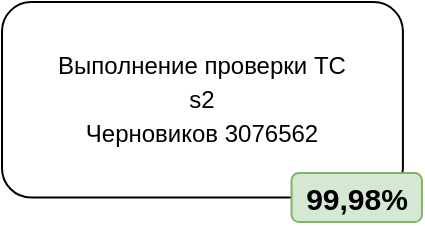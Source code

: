 <mxfile version="20.0.1" type="github">
  <diagram id="FCjF4JD9UtbETHdW_dVo" name="Page-1">
    <mxGraphModel dx="97" dy="2874" grid="1" gridSize="10" guides="1" tooltips="1" connect="1" arrows="1" fold="1" page="1" pageScale="1" pageWidth="827" pageHeight="1169" math="0" shadow="0">
      <root>
        <mxCell id="0" />
        <mxCell id="1" parent="0" />
        <mxCell id="z84vs1HfbLlzbD-Ck7YU-1" value="Приветствие" style="group" vertex="1" connectable="0" parent="1">
          <mxGeometry x="1080" y="-2020" width="210" height="110" as="geometry" />
        </mxCell>
        <mxCell id="z84vs1HfbLlzbD-Ck7YU-2" value="&lt;font&gt;Выполнение проверки ТС&lt;/font&gt;&lt;br&gt;&lt;table width=&quot;181&quot; cellspacing=&quot;0&quot; cellpadding=&quot;0&quot; border=&quot;0&quot;&gt;&lt;tbody&gt;&lt;tr style=&quot;height:14.5pt&quot; height=&quot;19&quot;&gt;  &lt;td style=&quot;height:14.5pt;width:136pt&quot; width=&quot;181&quot; height=&quot;19&quot;&gt;s2&lt;/td&gt;&lt;/tr&gt;&lt;/tbody&gt;&lt;/table&gt;Черновиков 3076562" style="rounded=1;whiteSpace=wrap;html=1;" vertex="1" parent="z84vs1HfbLlzbD-Ck7YU-1">
          <mxGeometry width="200.456" height="97.778" as="geometry" />
        </mxCell>
        <mxCell id="z84vs1HfbLlzbD-Ck7YU-3" value="&lt;font style=&quot;font-size: 15px;&quot;&gt;99,98%&lt;/font&gt;" style="rounded=1;whiteSpace=wrap;html=1;fillColor=#d5e8d4;strokeColor=#82b366;fontSize=8;fontStyle=1" vertex="1" parent="z84vs1HfbLlzbD-Ck7YU-1">
          <mxGeometry x="144.774" y="85.556" width="65.226" height="24.444" as="geometry" />
        </mxCell>
      </root>
    </mxGraphModel>
  </diagram>
</mxfile>
